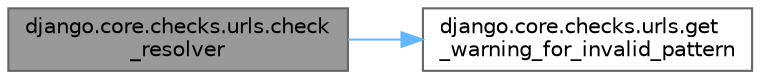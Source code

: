 digraph "django.core.checks.urls.check_resolver"
{
 // LATEX_PDF_SIZE
  bgcolor="transparent";
  edge [fontname=Helvetica,fontsize=10,labelfontname=Helvetica,labelfontsize=10];
  node [fontname=Helvetica,fontsize=10,shape=box,height=0.2,width=0.4];
  rankdir="LR";
  Node1 [id="Node000001",label="django.core.checks.urls.check\l_resolver",height=0.2,width=0.4,color="gray40", fillcolor="grey60", style="filled", fontcolor="black",tooltip=" "];
  Node1 -> Node2 [id="edge1_Node000001_Node000002",color="steelblue1",style="solid",tooltip=" "];
  Node2 [id="Node000002",label="django.core.checks.urls.get\l_warning_for_invalid_pattern",height=0.2,width=0.4,color="grey40", fillcolor="white", style="filled",URL="$namespacedjango_1_1core_1_1checks_1_1urls.html#a01c947ecc566f6721259a9d2a008e6f3",tooltip=" "];
}
